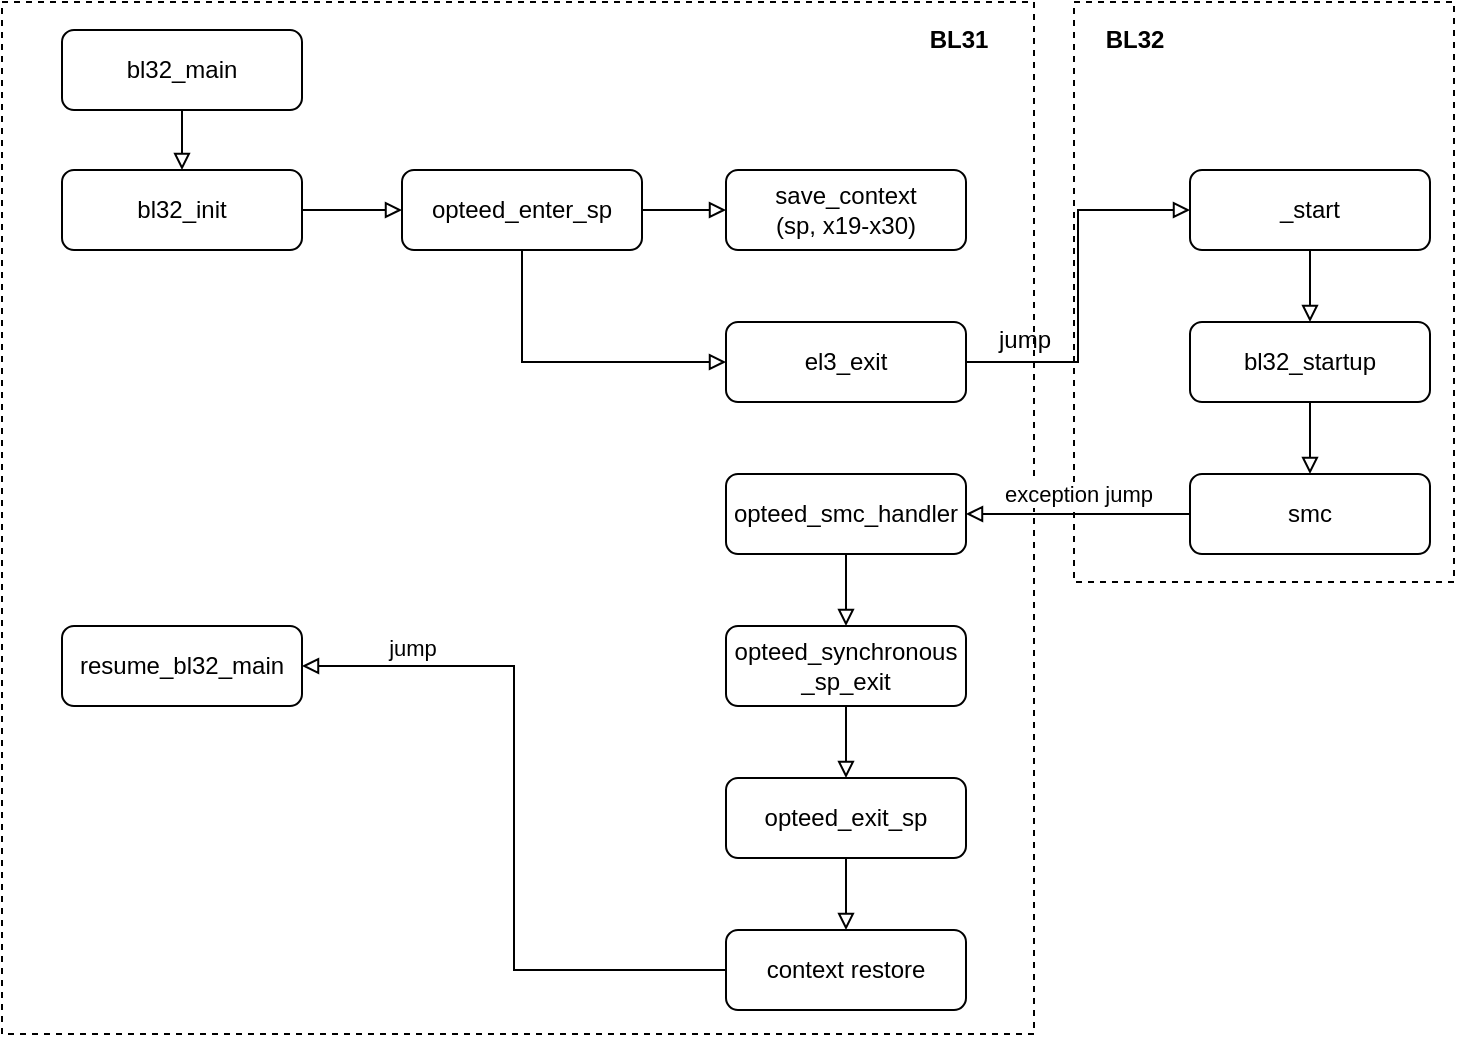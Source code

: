 <mxfile version="16.5.1" type="device"><diagram id="C5RBs43oDa-KdzZeNtuy" name="Page-1"><mxGraphModel dx="1106" dy="852" grid="0" gridSize="10" guides="1" tooltips="1" connect="1" arrows="1" fold="1" page="1" pageScale="1" pageWidth="827" pageHeight="1169" math="0" shadow="0"><root><mxCell id="WIyWlLk6GJQsqaUBKTNV-0"/><mxCell id="WIyWlLk6GJQsqaUBKTNV-1" parent="WIyWlLk6GJQsqaUBKTNV-0"/><mxCell id="MRFOzC1_aJIVx3MSK3v_-34" value="" style="rounded=0;whiteSpace=wrap;html=1;dashed=1;" vertex="1" parent="WIyWlLk6GJQsqaUBKTNV-1"><mxGeometry x="548" y="14" width="190" height="290" as="geometry"/></mxCell><mxCell id="MRFOzC1_aJIVx3MSK3v_-32" value="" style="whiteSpace=wrap;html=1;aspect=fixed;dashed=1;" vertex="1" parent="WIyWlLk6GJQsqaUBKTNV-1"><mxGeometry x="12" y="14" width="516" height="516" as="geometry"/></mxCell><mxCell id="MRFOzC1_aJIVx3MSK3v_-7" style="edgeStyle=orthogonalEdgeStyle;rounded=0;orthogonalLoop=1;jettySize=auto;html=1;exitX=0.5;exitY=1;exitDx=0;exitDy=0;endArrow=block;endFill=0;" edge="1" parent="WIyWlLk6GJQsqaUBKTNV-1" source="WIyWlLk6GJQsqaUBKTNV-3" target="MRFOzC1_aJIVx3MSK3v_-0"><mxGeometry relative="1" as="geometry"/></mxCell><mxCell id="WIyWlLk6GJQsqaUBKTNV-3" value="bl32_main" style="rounded=1;whiteSpace=wrap;html=1;fontSize=12;glass=0;strokeWidth=1;shadow=0;" parent="WIyWlLk6GJQsqaUBKTNV-1" vertex="1"><mxGeometry x="42" y="28" width="120" height="40" as="geometry"/></mxCell><mxCell id="MRFOzC1_aJIVx3MSK3v_-3" style="edgeStyle=orthogonalEdgeStyle;rounded=0;orthogonalLoop=1;jettySize=auto;html=1;exitX=1;exitY=0.5;exitDx=0;exitDy=0;entryX=0;entryY=0.5;entryDx=0;entryDy=0;endArrow=block;endFill=0;" edge="1" parent="WIyWlLk6GJQsqaUBKTNV-1" source="MRFOzC1_aJIVx3MSK3v_-0" target="MRFOzC1_aJIVx3MSK3v_-2"><mxGeometry relative="1" as="geometry"/></mxCell><mxCell id="MRFOzC1_aJIVx3MSK3v_-0" value="bl32_init" style="rounded=1;whiteSpace=wrap;html=1;fontSize=12;glass=0;strokeWidth=1;shadow=0;" vertex="1" parent="WIyWlLk6GJQsqaUBKTNV-1"><mxGeometry x="42" y="98" width="120" height="40" as="geometry"/></mxCell><mxCell id="MRFOzC1_aJIVx3MSK3v_-10" style="edgeStyle=orthogonalEdgeStyle;rounded=0;orthogonalLoop=1;jettySize=auto;html=1;exitX=1;exitY=0.5;exitDx=0;exitDy=0;entryX=0;entryY=0.5;entryDx=0;entryDy=0;endArrow=block;endFill=0;" edge="1" parent="WIyWlLk6GJQsqaUBKTNV-1" source="MRFOzC1_aJIVx3MSK3v_-2" target="MRFOzC1_aJIVx3MSK3v_-8"><mxGeometry relative="1" as="geometry"/></mxCell><mxCell id="MRFOzC1_aJIVx3MSK3v_-11" style="edgeStyle=orthogonalEdgeStyle;rounded=0;orthogonalLoop=1;jettySize=auto;html=1;exitX=0.5;exitY=1;exitDx=0;exitDy=0;entryX=0;entryY=0.5;entryDx=0;entryDy=0;endArrow=block;endFill=0;" edge="1" parent="WIyWlLk6GJQsqaUBKTNV-1" source="MRFOzC1_aJIVx3MSK3v_-2" target="MRFOzC1_aJIVx3MSK3v_-9"><mxGeometry relative="1" as="geometry"/></mxCell><mxCell id="MRFOzC1_aJIVx3MSK3v_-2" value="opteed_enter_sp" style="rounded=1;whiteSpace=wrap;html=1;fontSize=12;glass=0;strokeWidth=1;shadow=0;" vertex="1" parent="WIyWlLk6GJQsqaUBKTNV-1"><mxGeometry x="212" y="98" width="120" height="40" as="geometry"/></mxCell><mxCell id="MRFOzC1_aJIVx3MSK3v_-8" value="save_context &lt;br&gt;(sp, x19-x30)" style="rounded=1;whiteSpace=wrap;html=1;fontSize=12;glass=0;strokeWidth=1;shadow=0;" vertex="1" parent="WIyWlLk6GJQsqaUBKTNV-1"><mxGeometry x="374" y="98" width="120" height="40" as="geometry"/></mxCell><mxCell id="MRFOzC1_aJIVx3MSK3v_-14" style="edgeStyle=orthogonalEdgeStyle;rounded=0;orthogonalLoop=1;jettySize=auto;html=1;exitX=1;exitY=0.5;exitDx=0;exitDy=0;entryX=0;entryY=0.5;entryDx=0;entryDy=0;endArrow=block;endFill=0;" edge="1" parent="WIyWlLk6GJQsqaUBKTNV-1" source="MRFOzC1_aJIVx3MSK3v_-9" target="MRFOzC1_aJIVx3MSK3v_-12"><mxGeometry relative="1" as="geometry"/></mxCell><mxCell id="MRFOzC1_aJIVx3MSK3v_-9" value="el3_exit" style="rounded=1;whiteSpace=wrap;html=1;fontSize=12;glass=0;strokeWidth=1;shadow=0;" vertex="1" parent="WIyWlLk6GJQsqaUBKTNV-1"><mxGeometry x="374" y="174" width="120" height="40" as="geometry"/></mxCell><mxCell id="MRFOzC1_aJIVx3MSK3v_-15" style="edgeStyle=orthogonalEdgeStyle;rounded=0;orthogonalLoop=1;jettySize=auto;html=1;exitX=0.5;exitY=1;exitDx=0;exitDy=0;endArrow=block;endFill=0;" edge="1" parent="WIyWlLk6GJQsqaUBKTNV-1" source="MRFOzC1_aJIVx3MSK3v_-12" target="MRFOzC1_aJIVx3MSK3v_-13"><mxGeometry relative="1" as="geometry"/></mxCell><mxCell id="MRFOzC1_aJIVx3MSK3v_-12" value="_start" style="rounded=1;whiteSpace=wrap;html=1;fontSize=12;glass=0;strokeWidth=1;shadow=0;" vertex="1" parent="WIyWlLk6GJQsqaUBKTNV-1"><mxGeometry x="606" y="98" width="120" height="40" as="geometry"/></mxCell><mxCell id="MRFOzC1_aJIVx3MSK3v_-31" style="edgeStyle=orthogonalEdgeStyle;rounded=0;orthogonalLoop=1;jettySize=auto;html=1;exitX=0.5;exitY=1;exitDx=0;exitDy=0;endArrow=block;endFill=0;" edge="1" parent="WIyWlLk6GJQsqaUBKTNV-1" source="MRFOzC1_aJIVx3MSK3v_-13" target="MRFOzC1_aJIVx3MSK3v_-16"><mxGeometry relative="1" as="geometry"/></mxCell><mxCell id="MRFOzC1_aJIVx3MSK3v_-13" value="bl32_startup" style="rounded=1;whiteSpace=wrap;html=1;fontSize=12;glass=0;strokeWidth=1;shadow=0;" vertex="1" parent="WIyWlLk6GJQsqaUBKTNV-1"><mxGeometry x="606" y="174" width="120" height="40" as="geometry"/></mxCell><mxCell id="MRFOzC1_aJIVx3MSK3v_-22" style="edgeStyle=orthogonalEdgeStyle;rounded=0;orthogonalLoop=1;jettySize=auto;html=1;exitX=0;exitY=0.5;exitDx=0;exitDy=0;endArrow=block;endFill=0;" edge="1" parent="WIyWlLk6GJQsqaUBKTNV-1" source="MRFOzC1_aJIVx3MSK3v_-16" target="MRFOzC1_aJIVx3MSK3v_-17"><mxGeometry relative="1" as="geometry"/></mxCell><mxCell id="MRFOzC1_aJIVx3MSK3v_-30" value="exception jump" style="edgeLabel;html=1;align=center;verticalAlign=middle;resizable=0;points=[];" vertex="1" connectable="0" parent="MRFOzC1_aJIVx3MSK3v_-22"><mxGeometry x="-0.407" y="-1" relative="1" as="geometry"><mxPoint x="-23" y="-9" as="offset"/></mxGeometry></mxCell><mxCell id="MRFOzC1_aJIVx3MSK3v_-16" value="smc" style="rounded=1;whiteSpace=wrap;html=1;fontSize=12;glass=0;strokeWidth=1;shadow=0;" vertex="1" parent="WIyWlLk6GJQsqaUBKTNV-1"><mxGeometry x="606" y="250" width="120" height="40" as="geometry"/></mxCell><mxCell id="MRFOzC1_aJIVx3MSK3v_-23" style="edgeStyle=orthogonalEdgeStyle;rounded=0;orthogonalLoop=1;jettySize=auto;html=1;exitX=0.5;exitY=1;exitDx=0;exitDy=0;endArrow=block;endFill=0;" edge="1" parent="WIyWlLk6GJQsqaUBKTNV-1" source="MRFOzC1_aJIVx3MSK3v_-17" target="MRFOzC1_aJIVx3MSK3v_-18"><mxGeometry relative="1" as="geometry"/></mxCell><mxCell id="MRFOzC1_aJIVx3MSK3v_-17" value="opteed_smc_handler" style="rounded=1;whiteSpace=wrap;html=1;fontSize=12;glass=0;strokeWidth=1;shadow=0;" vertex="1" parent="WIyWlLk6GJQsqaUBKTNV-1"><mxGeometry x="374" y="250" width="120" height="40" as="geometry"/></mxCell><mxCell id="MRFOzC1_aJIVx3MSK3v_-24" style="edgeStyle=orthogonalEdgeStyle;rounded=0;orthogonalLoop=1;jettySize=auto;html=1;exitX=0.5;exitY=1;exitDx=0;exitDy=0;endArrow=block;endFill=0;" edge="1" parent="WIyWlLk6GJQsqaUBKTNV-1" source="MRFOzC1_aJIVx3MSK3v_-18" target="MRFOzC1_aJIVx3MSK3v_-19"><mxGeometry relative="1" as="geometry"/></mxCell><mxCell id="MRFOzC1_aJIVx3MSK3v_-18" value="opteed_synchronous&lt;br&gt;_sp_exit" style="rounded=1;whiteSpace=wrap;html=1;fontSize=12;glass=0;strokeWidth=1;shadow=0;" vertex="1" parent="WIyWlLk6GJQsqaUBKTNV-1"><mxGeometry x="374" y="326" width="120" height="40" as="geometry"/></mxCell><mxCell id="MRFOzC1_aJIVx3MSK3v_-25" style="edgeStyle=orthogonalEdgeStyle;rounded=0;orthogonalLoop=1;jettySize=auto;html=1;exitX=0.5;exitY=1;exitDx=0;exitDy=0;entryX=0.5;entryY=0;entryDx=0;entryDy=0;endArrow=block;endFill=0;" edge="1" parent="WIyWlLk6GJQsqaUBKTNV-1" source="MRFOzC1_aJIVx3MSK3v_-19" target="MRFOzC1_aJIVx3MSK3v_-20"><mxGeometry relative="1" as="geometry"/></mxCell><mxCell id="MRFOzC1_aJIVx3MSK3v_-19" value="opteed_exit_sp" style="rounded=1;whiteSpace=wrap;html=1;fontSize=12;glass=0;strokeWidth=1;shadow=0;" vertex="1" parent="WIyWlLk6GJQsqaUBKTNV-1"><mxGeometry x="374" y="402" width="120" height="40" as="geometry"/></mxCell><mxCell id="MRFOzC1_aJIVx3MSK3v_-26" style="edgeStyle=orthogonalEdgeStyle;rounded=0;orthogonalLoop=1;jettySize=auto;html=1;exitX=0;exitY=0.5;exitDx=0;exitDy=0;entryX=1;entryY=0.5;entryDx=0;entryDy=0;endArrow=block;endFill=0;" edge="1" parent="WIyWlLk6GJQsqaUBKTNV-1" source="MRFOzC1_aJIVx3MSK3v_-20" target="MRFOzC1_aJIVx3MSK3v_-21"><mxGeometry relative="1" as="geometry"/></mxCell><mxCell id="MRFOzC1_aJIVx3MSK3v_-27" value="jump" style="edgeLabel;html=1;align=center;verticalAlign=middle;resizable=0;points=[];" vertex="1" connectable="0" parent="MRFOzC1_aJIVx3MSK3v_-26"><mxGeometry x="0.505" y="4" relative="1" as="geometry"><mxPoint x="-35" y="-13" as="offset"/></mxGeometry></mxCell><mxCell id="MRFOzC1_aJIVx3MSK3v_-20" value="context restore" style="rounded=1;whiteSpace=wrap;html=1;fontSize=12;glass=0;strokeWidth=1;shadow=0;" vertex="1" parent="WIyWlLk6GJQsqaUBKTNV-1"><mxGeometry x="374" y="478" width="120" height="40" as="geometry"/></mxCell><mxCell id="MRFOzC1_aJIVx3MSK3v_-21" value="resume_bl32_main" style="rounded=1;whiteSpace=wrap;html=1;fontSize=12;glass=0;strokeWidth=1;shadow=0;" vertex="1" parent="WIyWlLk6GJQsqaUBKTNV-1"><mxGeometry x="42" y="326" width="120" height="40" as="geometry"/></mxCell><mxCell id="MRFOzC1_aJIVx3MSK3v_-28" value="jump" style="text;html=1;align=center;verticalAlign=middle;resizable=0;points=[];autosize=1;strokeColor=none;fillColor=none;" vertex="1" parent="WIyWlLk6GJQsqaUBKTNV-1"><mxGeometry x="505" y="174" width="36" height="18" as="geometry"/></mxCell><mxCell id="MRFOzC1_aJIVx3MSK3v_-33" value="BL31" style="text;html=1;align=center;verticalAlign=middle;resizable=0;points=[];autosize=1;strokeColor=none;fillColor=none;fontStyle=1" vertex="1" parent="WIyWlLk6GJQsqaUBKTNV-1"><mxGeometry x="470" y="24" width="39" height="18" as="geometry"/></mxCell><mxCell id="MRFOzC1_aJIVx3MSK3v_-35" value="BL32" style="text;html=1;align=center;verticalAlign=middle;resizable=0;points=[];autosize=1;strokeColor=none;fillColor=none;fontStyle=1" vertex="1" parent="WIyWlLk6GJQsqaUBKTNV-1"><mxGeometry x="558" y="24" width="39" height="18" as="geometry"/></mxCell></root></mxGraphModel></diagram></mxfile>